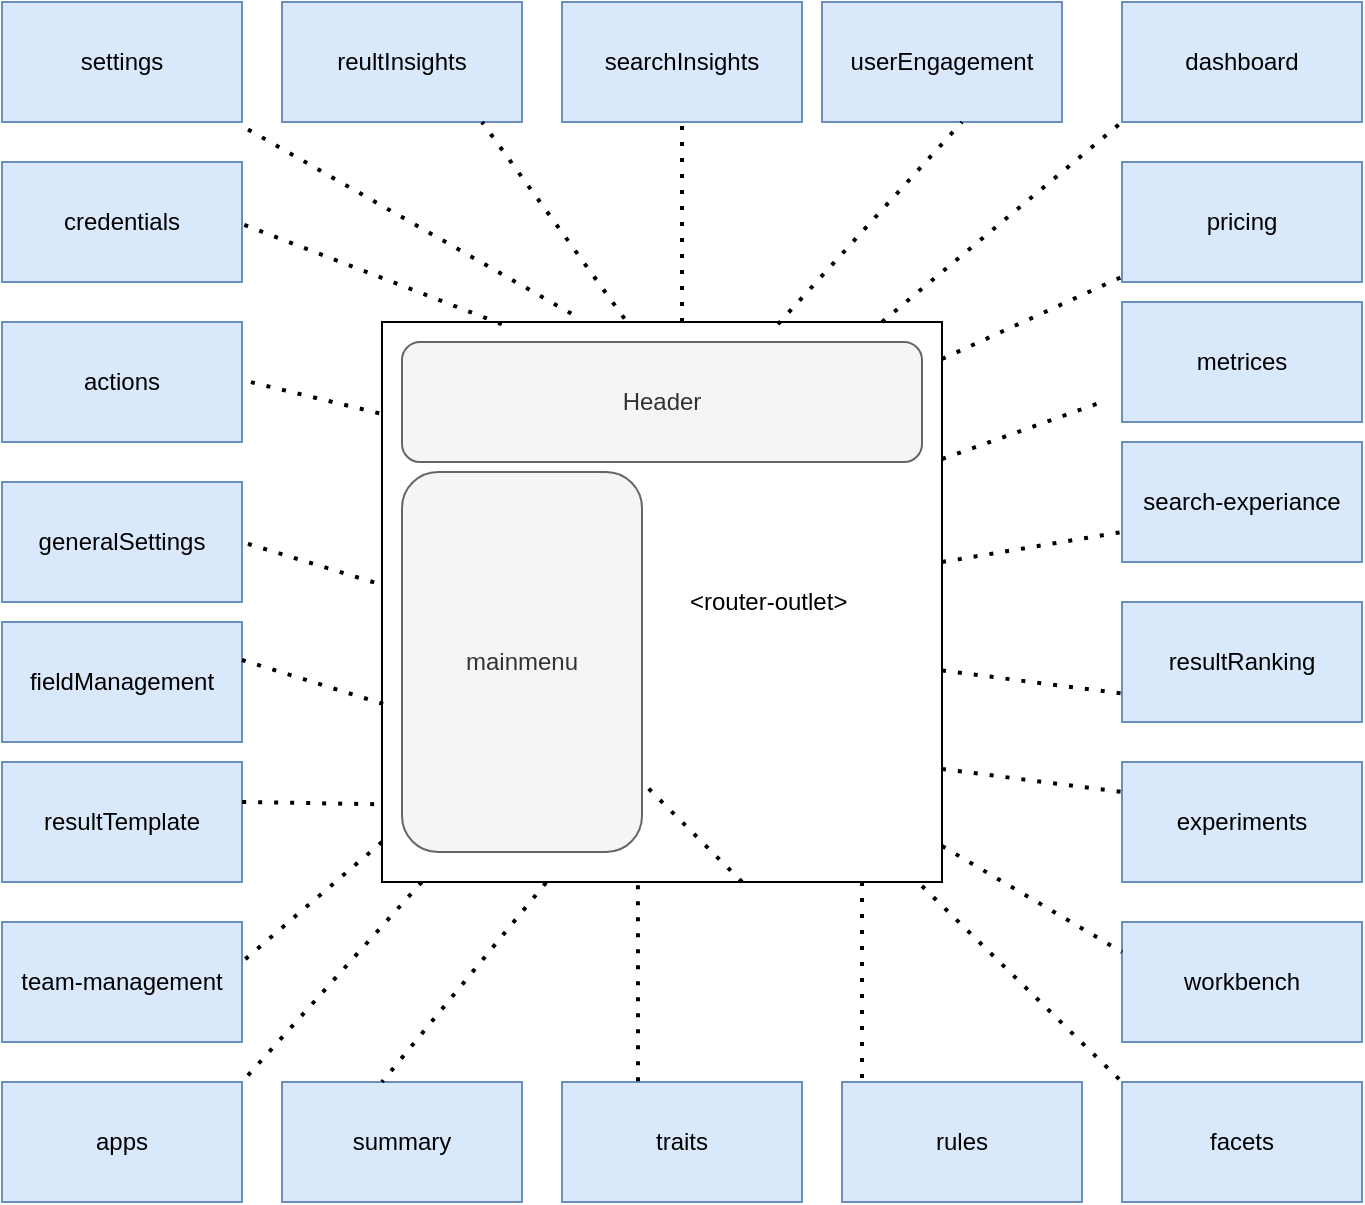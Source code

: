 <mxfile version="21.0.6" type="device"><diagram name="Page-1" id="2YBvvXClWsGukQMizWep"><mxGraphModel dx="1134" dy="579" grid="1" gridSize="10" guides="1" tooltips="1" connect="1" arrows="1" fold="1" page="1" pageScale="1" pageWidth="850" pageHeight="1100" math="0" shadow="0"><root><mxCell id="0"/><mxCell id="1" parent="0"/><mxCell id="hGx13cRdP1GY7mjU1K4w-1" value="&lt;span style=&quot;white-space: pre;&quot;&gt;&#9;&lt;/span&gt;&lt;span style=&quot;white-space: pre;&quot;&gt;&#9;&lt;/span&gt;&lt;span style=&quot;white-space: pre;&quot;&gt;&#9;&lt;/span&gt;&lt;span style=&quot;white-space: pre;&quot;&gt;&#9;&lt;/span&gt;&amp;lt;router-outlet&amp;gt;" style="whiteSpace=wrap;html=1;aspect=fixed;" parent="1" vertex="1"><mxGeometry x="270" y="210" width="280" height="280" as="geometry"/></mxCell><mxCell id="hGx13cRdP1GY7mjU1K4w-2" value="team-management" style="whiteSpace=wrap;html=1;fillColor=#dae8fc;strokeColor=#6c8ebf;" parent="1" vertex="1"><mxGeometry x="80" y="510" width="120" height="60" as="geometry"/></mxCell><mxCell id="hGx13cRdP1GY7mjU1K4w-6" value="Header" style="rounded=1;whiteSpace=wrap;html=1;fillColor=#f5f5f5;fontColor=#333333;strokeColor=#666666;" parent="1" vertex="1"><mxGeometry x="280" y="220" width="260" height="60" as="geometry"/></mxCell><mxCell id="hGx13cRdP1GY7mjU1K4w-7" value="mainmenu" style="rounded=1;whiteSpace=wrap;html=1;fillColor=#f5f5f5;fontColor=#333333;strokeColor=#666666;" parent="1" vertex="1"><mxGeometry x="280" y="285" width="120" height="190" as="geometry"/></mxCell><mxCell id="hGx13cRdP1GY7mjU1K4w-8" value="apps" style="whiteSpace=wrap;html=1;fillColor=#dae8fc;strokeColor=#6c8ebf;" parent="1" vertex="1"><mxGeometry x="80" y="590" width="120" height="60" as="geometry"/></mxCell><mxCell id="hGx13cRdP1GY7mjU1K4w-10" value="summary" style="whiteSpace=wrap;html=1;fillColor=#dae8fc;strokeColor=#6c8ebf;" parent="1" vertex="1"><mxGeometry x="220" y="590" width="120" height="60" as="geometry"/></mxCell><mxCell id="hGx13cRdP1GY7mjU1K4w-11" value="traits" style="whiteSpace=wrap;html=1;fillColor=#dae8fc;strokeColor=#6c8ebf;" parent="1" vertex="1"><mxGeometry x="360" y="590" width="120" height="60" as="geometry"/></mxCell><mxCell id="hGx13cRdP1GY7mjU1K4w-12" value="rules" style="whiteSpace=wrap;html=1;fillColor=#dae8fc;strokeColor=#6c8ebf;" parent="1" vertex="1"><mxGeometry x="500" y="590" width="120" height="60" as="geometry"/></mxCell><mxCell id="hGx13cRdP1GY7mjU1K4w-13" value="facets" style="whiteSpace=wrap;html=1;fillColor=#dae8fc;strokeColor=#6c8ebf;" parent="1" vertex="1"><mxGeometry x="640" y="590" width="120" height="60" as="geometry"/></mxCell><mxCell id="hGx13cRdP1GY7mjU1K4w-14" value="workbench" style="whiteSpace=wrap;html=1;fillColor=#dae8fc;strokeColor=#6c8ebf;" parent="1" vertex="1"><mxGeometry x="640" y="510" width="120" height="60" as="geometry"/></mxCell><mxCell id="hGx13cRdP1GY7mjU1K4w-15" value="experiments" style="whiteSpace=wrap;html=1;fillColor=#dae8fc;strokeColor=#6c8ebf;" parent="1" vertex="1"><mxGeometry x="640" y="430" width="120" height="60" as="geometry"/></mxCell><mxCell id="hGx13cRdP1GY7mjU1K4w-16" value="resultRanking" style="whiteSpace=wrap;html=1;fillColor=#dae8fc;strokeColor=#6c8ebf;" parent="1" vertex="1"><mxGeometry x="640" y="350" width="120" height="60" as="geometry"/></mxCell><mxCell id="hGx13cRdP1GY7mjU1K4w-18" value="pricing" style="whiteSpace=wrap;html=1;fillColor=#dae8fc;strokeColor=#6c8ebf;" parent="1" vertex="1"><mxGeometry x="640" y="130" width="120" height="60" as="geometry"/></mxCell><mxCell id="hGx13cRdP1GY7mjU1K4w-19" value="dashboard" style="whiteSpace=wrap;html=1;fillColor=#dae8fc;strokeColor=#6c8ebf;" parent="1" vertex="1"><mxGeometry x="640" y="50" width="120" height="60" as="geometry"/></mxCell><mxCell id="hGx13cRdP1GY7mjU1K4w-22" value="settings" style="whiteSpace=wrap;html=1;fillColor=#dae8fc;strokeColor=#6c8ebf;" parent="1" vertex="1"><mxGeometry x="80" y="50" width="120" height="60" as="geometry"/></mxCell><mxCell id="hGx13cRdP1GY7mjU1K4w-23" value="reultInsights" style="whiteSpace=wrap;html=1;fillColor=#dae8fc;strokeColor=#6c8ebf;" parent="1" vertex="1"><mxGeometry x="220" y="50" width="120" height="60" as="geometry"/></mxCell><mxCell id="hGx13cRdP1GY7mjU1K4w-24" value="searchInsights" style="whiteSpace=wrap;html=1;fillColor=#dae8fc;strokeColor=#6c8ebf;" parent="1" vertex="1"><mxGeometry x="360" y="50" width="120" height="60" as="geometry"/></mxCell><mxCell id="hGx13cRdP1GY7mjU1K4w-25" value="userEngagement" style="whiteSpace=wrap;html=1;fillColor=#dae8fc;strokeColor=#6c8ebf;" parent="1" vertex="1"><mxGeometry x="490" y="50" width="120" height="60" as="geometry"/></mxCell><mxCell id="hGx13cRdP1GY7mjU1K4w-26" value="search-experiance" style="whiteSpace=wrap;html=1;fillColor=#dae8fc;strokeColor=#6c8ebf;" parent="1" vertex="1"><mxGeometry x="640" y="270" width="120" height="60" as="geometry"/></mxCell><mxCell id="hGx13cRdP1GY7mjU1K4w-27" value="resultTemplate" style="whiteSpace=wrap;html=1;fillColor=#dae8fc;strokeColor=#6c8ebf;" parent="1" vertex="1"><mxGeometry x="80" y="430" width="120" height="60" as="geometry"/></mxCell><mxCell id="hGx13cRdP1GY7mjU1K4w-28" value="fieldManagement" style="whiteSpace=wrap;html=1;fillColor=#dae8fc;strokeColor=#6c8ebf;" parent="1" vertex="1"><mxGeometry x="80" y="360" width="120" height="60" as="geometry"/></mxCell><mxCell id="hGx13cRdP1GY7mjU1K4w-29" value="generalSettings" style="whiteSpace=wrap;html=1;fillColor=#dae8fc;strokeColor=#6c8ebf;" parent="1" vertex="1"><mxGeometry x="80" y="290" width="120" height="60" as="geometry"/></mxCell><mxCell id="hGx13cRdP1GY7mjU1K4w-30" value="actions" style="whiteSpace=wrap;html=1;fillColor=#dae8fc;strokeColor=#6c8ebf;" parent="1" vertex="1"><mxGeometry x="80" y="210" width="120" height="60" as="geometry"/></mxCell><mxCell id="hGx13cRdP1GY7mjU1K4w-31" value="credentials" style="whiteSpace=wrap;html=1;fillColor=#dae8fc;strokeColor=#6c8ebf;" parent="1" vertex="1"><mxGeometry x="80" y="130" width="120" height="60" as="geometry"/></mxCell><mxCell id="hGx13cRdP1GY7mjU1K4w-34" style="edgeStyle=orthogonalEdgeStyle;rounded=0;orthogonalLoop=1;jettySize=auto;html=1;exitX=0.5;exitY=1;exitDx=0;exitDy=0;fillColor=#dae8fc;strokeColor=#6c8ebf;" parent="1" source="hGx13cRdP1GY7mjU1K4w-16" target="hGx13cRdP1GY7mjU1K4w-16" edge="1"><mxGeometry relative="1" as="geometry"/></mxCell><mxCell id="hGx13cRdP1GY7mjU1K4w-35" value="metrices" style="whiteSpace=wrap;html=1;fillColor=#dae8fc;strokeColor=#6c8ebf;" parent="1" vertex="1"><mxGeometry x="640" y="200" width="120" height="60" as="geometry"/></mxCell><mxCell id="2YGlsycv2Z_Q3ngchX5W-23" value="" style="endArrow=none;dashed=1;html=1;dashPattern=1 3;strokeWidth=2;rounded=0;exitX=0.707;exitY=0.004;exitDx=0;exitDy=0;exitPerimeter=0;" parent="1" source="hGx13cRdP1GY7mjU1K4w-1" edge="1"><mxGeometry width="50" height="50" relative="1" as="geometry"><mxPoint x="510" y="160" as="sourcePoint"/><mxPoint x="560" y="110" as="targetPoint"/></mxGeometry></mxCell><mxCell id="2YGlsycv2Z_Q3ngchX5W-24" value="" style="endArrow=none;dashed=1;html=1;dashPattern=1 3;strokeWidth=2;rounded=0;exitX=0.707;exitY=0.004;exitDx=0;exitDy=0;exitPerimeter=0;entryX=0.5;entryY=1;entryDx=0;entryDy=0;" parent="1" target="hGx13cRdP1GY7mjU1K4w-24" edge="1"><mxGeometry width="50" height="50" relative="1" as="geometry"><mxPoint x="420" y="210" as="sourcePoint"/><mxPoint x="512" y="109" as="targetPoint"/></mxGeometry></mxCell><mxCell id="2YGlsycv2Z_Q3ngchX5W-25" value="" style="endArrow=none;dashed=1;html=1;dashPattern=1 3;strokeWidth=2;rounded=0;exitX=0.433;exitY=-0.006;exitDx=0;exitDy=0;exitPerimeter=0;entryX=0.5;entryY=1;entryDx=0;entryDy=0;" parent="1" source="hGx13cRdP1GY7mjU1K4w-1" edge="1"><mxGeometry width="50" height="50" relative="1" as="geometry"><mxPoint x="320" y="210" as="sourcePoint"/><mxPoint x="320" y="110" as="targetPoint"/></mxGeometry></mxCell><mxCell id="2YGlsycv2Z_Q3ngchX5W-26" value="" style="endArrow=none;dashed=1;html=1;dashPattern=1 3;strokeWidth=2;rounded=0;exitX=0.338;exitY=-0.015;exitDx=0;exitDy=0;exitPerimeter=0;entryX=0.5;entryY=1;entryDx=0;entryDy=0;" parent="1" source="hGx13cRdP1GY7mjU1K4w-1" edge="1"><mxGeometry width="50" height="50" relative="1" as="geometry"><mxPoint x="271" y="210" as="sourcePoint"/><mxPoint x="200" y="112" as="targetPoint"/></mxGeometry></mxCell><mxCell id="2YGlsycv2Z_Q3ngchX5W-27" value="" style="endArrow=none;dashed=1;html=1;dashPattern=1 3;strokeWidth=2;rounded=0;exitX=0.214;exitY=0.004;exitDx=0;exitDy=0;exitPerimeter=0;entryX=0.5;entryY=1;entryDx=0;entryDy=0;" parent="1" source="hGx13cRdP1GY7mjU1K4w-1" edge="1"><mxGeometry width="50" height="50" relative="1" as="geometry"><mxPoint x="362.5" y="254" as="sourcePoint"/><mxPoint x="197.5" y="160" as="targetPoint"/></mxGeometry></mxCell><mxCell id="2YGlsycv2Z_Q3ngchX5W-28" value="" style="endArrow=none;dashed=1;html=1;dashPattern=1 3;strokeWidth=2;rounded=0;exitX=-0.005;exitY=0.163;exitDx=0;exitDy=0;exitPerimeter=0;entryX=0.5;entryY=1;entryDx=0;entryDy=0;" parent="1" source="hGx13cRdP1GY7mjU1K4w-1" edge="1"><mxGeometry width="50" height="50" relative="1" as="geometry"><mxPoint x="332.5" y="290" as="sourcePoint"/><mxPoint x="200" y="239" as="targetPoint"/></mxGeometry></mxCell><mxCell id="2YGlsycv2Z_Q3ngchX5W-29" value="" style="endArrow=none;dashed=1;html=1;dashPattern=1 3;strokeWidth=2;rounded=0;exitX=-0.014;exitY=0.465;exitDx=0;exitDy=0;exitPerimeter=0;entryX=0.5;entryY=1;entryDx=0;entryDy=0;" parent="1" source="hGx13cRdP1GY7mjU1K4w-1" edge="1"><mxGeometry width="50" height="50" relative="1" as="geometry"><mxPoint x="332.5" y="371" as="sourcePoint"/><mxPoint x="200" y="320" as="targetPoint"/></mxGeometry></mxCell><mxCell id="2YGlsycv2Z_Q3ngchX5W-30" value="" style="endArrow=none;dashed=1;html=1;dashPattern=1 3;strokeWidth=2;rounded=0;exitX=0.002;exitY=0.682;exitDx=0;exitDy=0;exitPerimeter=0;entryX=0.5;entryY=1;entryDx=0;entryDy=0;" parent="1" source="hGx13cRdP1GY7mjU1K4w-1" edge="1"><mxGeometry width="50" height="50" relative="1" as="geometry"><mxPoint x="332.5" y="430" as="sourcePoint"/><mxPoint x="200" y="379" as="targetPoint"/></mxGeometry></mxCell><mxCell id="2YGlsycv2Z_Q3ngchX5W-31" value="" style="endArrow=none;dashed=1;html=1;dashPattern=1 3;strokeWidth=2;rounded=0;exitX=-0.014;exitY=0.861;exitDx=0;exitDy=0;exitPerimeter=0;entryX=0.5;entryY=1;entryDx=0;entryDy=0;" parent="1" source="hGx13cRdP1GY7mjU1K4w-1" edge="1"><mxGeometry width="50" height="50" relative="1" as="geometry"><mxPoint x="332.5" y="501" as="sourcePoint"/><mxPoint x="200" y="450" as="targetPoint"/></mxGeometry></mxCell><mxCell id="2YGlsycv2Z_Q3ngchX5W-32" value="" style="endArrow=none;dashed=1;html=1;dashPattern=1 3;strokeWidth=2;rounded=0;entryX=0.5;entryY=1;entryDx=0;entryDy=0;" parent="1" source="hGx13cRdP1GY7mjU1K4w-1" edge="1"><mxGeometry width="50" height="50" relative="1" as="geometry"><mxPoint x="332.5" y="581" as="sourcePoint"/><mxPoint x="200" y="530" as="targetPoint"/></mxGeometry></mxCell><mxCell id="2YGlsycv2Z_Q3ngchX5W-34" value="" style="endArrow=none;dashed=1;html=1;dashPattern=1 3;strokeWidth=2;rounded=0;entryX=0.5;entryY=1;entryDx=0;entryDy=0;exitX=0.071;exitY=1;exitDx=0;exitDy=0;exitPerimeter=0;" parent="1" source="hGx13cRdP1GY7mjU1K4w-1" edge="1"><mxGeometry width="50" height="50" relative="1" as="geometry"><mxPoint x="270" y="530" as="sourcePoint"/><mxPoint x="200" y="590" as="targetPoint"/></mxGeometry></mxCell><mxCell id="2YGlsycv2Z_Q3ngchX5W-35" value="" style="endArrow=none;dashed=1;html=1;dashPattern=1 3;strokeWidth=2;rounded=0;entryX=0.5;entryY=1;entryDx=0;entryDy=0;exitX=0.293;exitY=1.001;exitDx=0;exitDy=0;exitPerimeter=0;" parent="1" source="hGx13cRdP1GY7mjU1K4w-1" edge="1"><mxGeometry width="50" height="50" relative="1" as="geometry"><mxPoint x="360" y="490" as="sourcePoint"/><mxPoint x="270" y="590" as="targetPoint"/></mxGeometry></mxCell><mxCell id="2YGlsycv2Z_Q3ngchX5W-36" value="" style="endArrow=none;dashed=1;html=1;dashPattern=1 3;strokeWidth=2;rounded=0;entryX=0.5;entryY=1;entryDx=0;entryDy=0;exitX=0.457;exitY=1.006;exitDx=0;exitDy=0;exitPerimeter=0;" parent="1" source="hGx13cRdP1GY7mjU1K4w-1" edge="1"><mxGeometry width="50" height="50" relative="1" as="geometry"><mxPoint x="480" y="490" as="sourcePoint"/><mxPoint x="398" y="590" as="targetPoint"/></mxGeometry></mxCell><mxCell id="2YGlsycv2Z_Q3ngchX5W-37" value="" style="endArrow=none;dashed=1;html=1;dashPattern=1 3;strokeWidth=2;rounded=0;entryX=0.5;entryY=1;entryDx=0;entryDy=0;exitX=0.457;exitY=1.006;exitDx=0;exitDy=0;exitPerimeter=0;" parent="1" edge="1"><mxGeometry width="50" height="50" relative="1" as="geometry"><mxPoint x="510" y="490" as="sourcePoint"/><mxPoint x="510" y="588" as="targetPoint"/><Array as="points"><mxPoint x="510" y="538"/></Array></mxGeometry></mxCell><mxCell id="2YGlsycv2Z_Q3ngchX5W-38" value="" style="endArrow=none;dashed=1;html=1;dashPattern=1 3;strokeWidth=2;rounded=0;entryX=0;entryY=0;entryDx=0;entryDy=0;exitX=0.457;exitY=1.006;exitDx=0;exitDy=0;exitPerimeter=0;" parent="1" target="hGx13cRdP1GY7mjU1K4w-13" edge="1"><mxGeometry width="50" height="50" relative="1" as="geometry"><mxPoint x="540" y="492" as="sourcePoint"/><mxPoint x="540" y="590" as="targetPoint"/></mxGeometry></mxCell><mxCell id="2YGlsycv2Z_Q3ngchX5W-39" value="" style="endArrow=none;dashed=1;html=1;dashPattern=1 3;strokeWidth=2;rounded=0;entryX=0;entryY=0.25;entryDx=0;entryDy=0;exitX=0.457;exitY=1.006;exitDx=0;exitDy=0;exitPerimeter=0;" parent="1" target="hGx13cRdP1GY7mjU1K4w-14" edge="1"><mxGeometry width="50" height="50" relative="1" as="geometry"><mxPoint x="550" y="472" as="sourcePoint"/><mxPoint x="550" y="570" as="targetPoint"/></mxGeometry></mxCell><mxCell id="2YGlsycv2Z_Q3ngchX5W-40" value="" style="endArrow=none;dashed=1;html=1;dashPattern=1 3;strokeWidth=2;rounded=0;entryX=0;entryY=0.25;entryDx=0;entryDy=0;exitX=0.457;exitY=1.006;exitDx=0;exitDy=0;exitPerimeter=0;" parent="1" target="hGx13cRdP1GY7mjU1K4w-15" edge="1"><mxGeometry width="50" height="50" relative="1" as="geometry"><mxPoint x="550" y="433.5" as="sourcePoint"/><mxPoint x="640" y="486.5" as="targetPoint"/></mxGeometry></mxCell><mxCell id="2YGlsycv2Z_Q3ngchX5W-41" value="" style="endArrow=none;dashed=1;html=1;dashPattern=1 3;strokeWidth=2;rounded=0;entryX=0;entryY=0.25;entryDx=0;entryDy=0;exitX=0.457;exitY=1.006;exitDx=0;exitDy=0;exitPerimeter=0;" parent="1" edge="1"><mxGeometry width="50" height="50" relative="1" as="geometry"><mxPoint x="550" y="384.25" as="sourcePoint"/><mxPoint x="640" y="395.75" as="targetPoint"/></mxGeometry></mxCell><mxCell id="2YGlsycv2Z_Q3ngchX5W-43" value="" style="endArrow=none;dashed=1;html=1;dashPattern=1 3;strokeWidth=2;rounded=0;entryX=0;entryY=0.75;entryDx=0;entryDy=0;exitX=0.457;exitY=1.006;exitDx=0;exitDy=0;exitPerimeter=0;" parent="1" target="hGx13cRdP1GY7mjU1K4w-26" edge="1"><mxGeometry width="50" height="50" relative="1" as="geometry"><mxPoint x="550" y="330" as="sourcePoint"/><mxPoint x="640" y="341.5" as="targetPoint"/></mxGeometry></mxCell><mxCell id="2YGlsycv2Z_Q3ngchX5W-44" value="" style="endArrow=none;dashed=1;html=1;dashPattern=1 3;strokeWidth=2;rounded=0;exitX=0.457;exitY=1.006;exitDx=0;exitDy=0;exitPerimeter=0;" parent="1" edge="1"><mxGeometry width="50" height="50" relative="1" as="geometry"><mxPoint x="550" y="278.5" as="sourcePoint"/><mxPoint x="630" y="250" as="targetPoint"/></mxGeometry></mxCell><mxCell id="2YGlsycv2Z_Q3ngchX5W-45" value="" style="endArrow=none;dashed=1;html=1;dashPattern=1 3;strokeWidth=2;rounded=0;exitX=0.457;exitY=1.006;exitDx=0;exitDy=0;exitPerimeter=0;" parent="1" target="hGx13cRdP1GY7mjU1K4w-18" edge="1"><mxGeometry width="50" height="50" relative="1" as="geometry"><mxPoint x="550" y="228.5" as="sourcePoint"/><mxPoint x="630" y="200" as="targetPoint"/></mxGeometry></mxCell><mxCell id="2YGlsycv2Z_Q3ngchX5W-46" value="" style="endArrow=none;dashed=1;html=1;dashPattern=1 3;strokeWidth=2;rounded=0;exitX=0.457;exitY=1.006;exitDx=0;exitDy=0;exitPerimeter=0;entryX=0;entryY=1;entryDx=0;entryDy=0;" parent="1" target="hGx13cRdP1GY7mjU1K4w-19" edge="1"><mxGeometry width="50" height="50" relative="1" as="geometry"><mxPoint x="520" y="210" as="sourcePoint"/><mxPoint x="610" y="168.5" as="targetPoint"/></mxGeometry></mxCell><mxCell id="NUwe126IrTDVi8wuAlFd-1" value="" style="endArrow=none;dashed=1;html=1;dashPattern=1 3;strokeWidth=2;rounded=0;exitX=0.643;exitY=1;exitDx=0;exitDy=0;exitPerimeter=0;" edge="1" parent="1" source="hGx13cRdP1GY7mjU1K4w-1" target="hGx13cRdP1GY7mjU1K4w-7"><mxGeometry width="50" height="50" relative="1" as="geometry"><mxPoint x="362" y="500" as="sourcePoint"/><mxPoint x="280" y="600" as="targetPoint"/></mxGeometry></mxCell></root></mxGraphModel></diagram></mxfile>